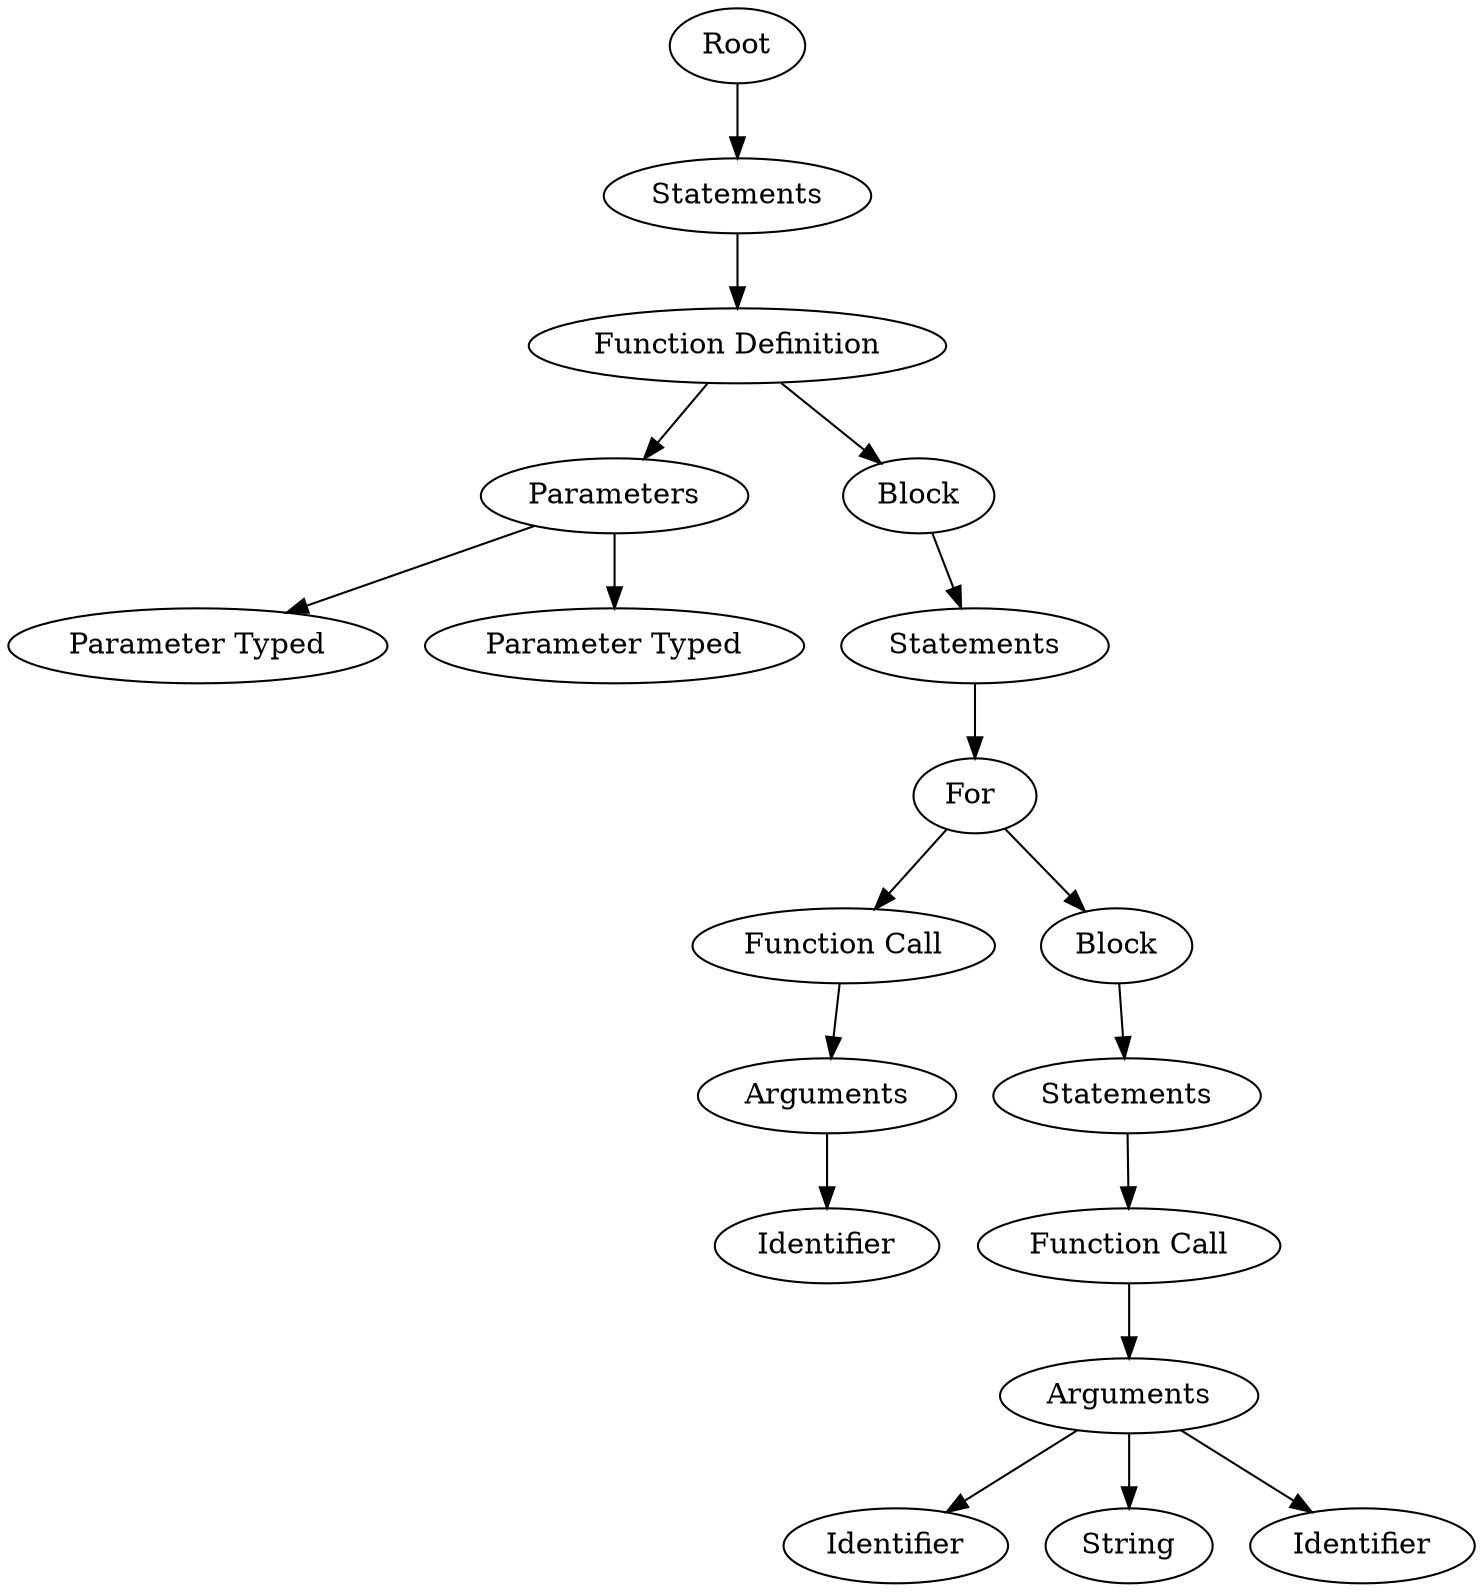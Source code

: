 digraph AST {
  node0 [label="Root"]
  node1 [label="Statements"]
  node2 [label="Function Definition"]
  node3 [label="Parameters"]
  node4 [label="Parameter Typed"]
  node3 -> node4;
  node5 [label="Parameter Typed"]
  node3 -> node5;
  node2 -> node3;
  node6 [label="Block"]
  node7 [label="Statements"]
  node8 [label="For "]
  node9 [label="Function Call"]
  node10 [label="Arguments"]
  node11 [label="Identifier"]
  node10 -> node11;
  node9 -> node10;
  node8 -> node9;
  node12 [label="Block"]
  node13 [label="Statements"]
  node14 [label="Function Call"]
  node15 [label="Arguments"]
  node16 [label="Identifier"]
  node15 -> node16;
  node17 [label="String"]
  node15 -> node17;
  node18 [label="Identifier"]
  node15 -> node18;
  node14 -> node15;
  node13 -> node14;
  node12 -> node13;
  node8 -> node12;
  node7 -> node8;
  node6 -> node7;
  node2 -> node6;
  node1 -> node2;
  node0 -> node1;
}
